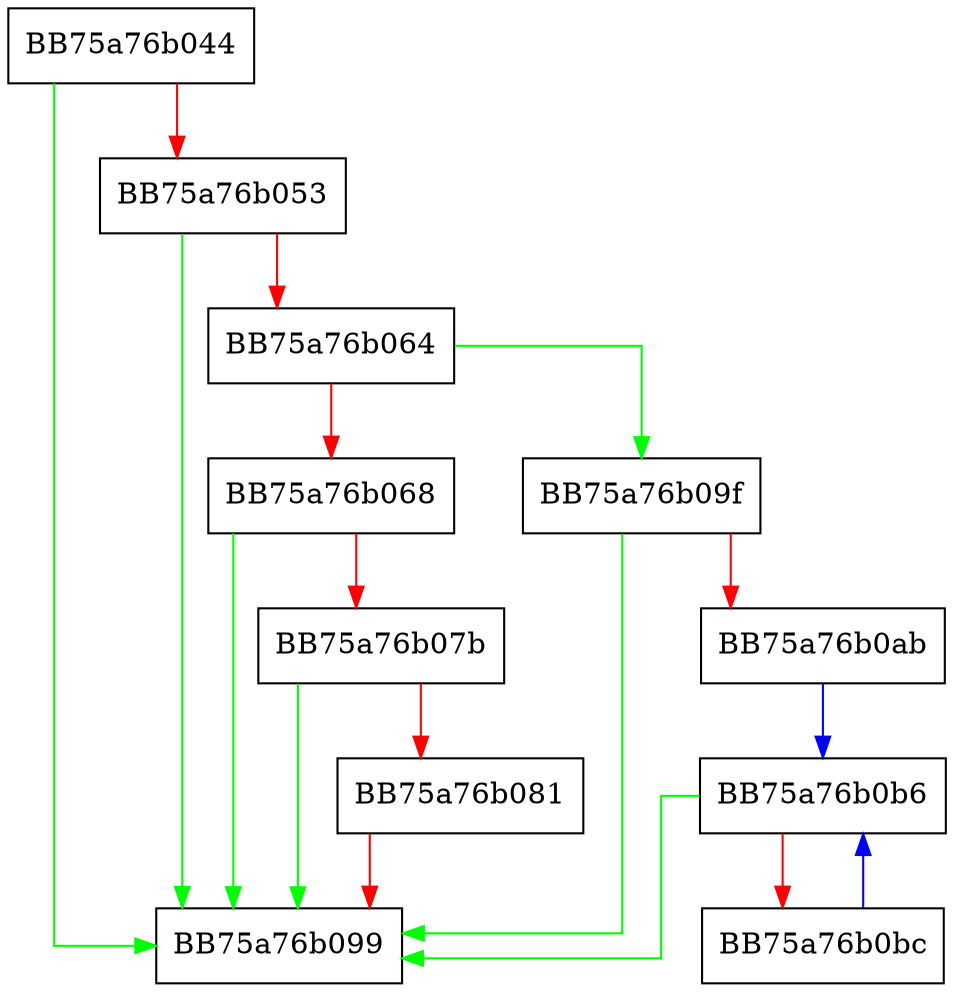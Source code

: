 digraph PersistSdnExOnShutdown {
  node [shape="box"];
  graph [splines=ortho];
  BB75a76b044 -> BB75a76b099 [color="green"];
  BB75a76b044 -> BB75a76b053 [color="red"];
  BB75a76b053 -> BB75a76b099 [color="green"];
  BB75a76b053 -> BB75a76b064 [color="red"];
  BB75a76b064 -> BB75a76b09f [color="green"];
  BB75a76b064 -> BB75a76b068 [color="red"];
  BB75a76b068 -> BB75a76b099 [color="green"];
  BB75a76b068 -> BB75a76b07b [color="red"];
  BB75a76b07b -> BB75a76b099 [color="green"];
  BB75a76b07b -> BB75a76b081 [color="red"];
  BB75a76b081 -> BB75a76b099 [color="red"];
  BB75a76b09f -> BB75a76b099 [color="green"];
  BB75a76b09f -> BB75a76b0ab [color="red"];
  BB75a76b0ab -> BB75a76b0b6 [color="blue"];
  BB75a76b0b6 -> BB75a76b099 [color="green"];
  BB75a76b0b6 -> BB75a76b0bc [color="red"];
  BB75a76b0bc -> BB75a76b0b6 [color="blue"];
}